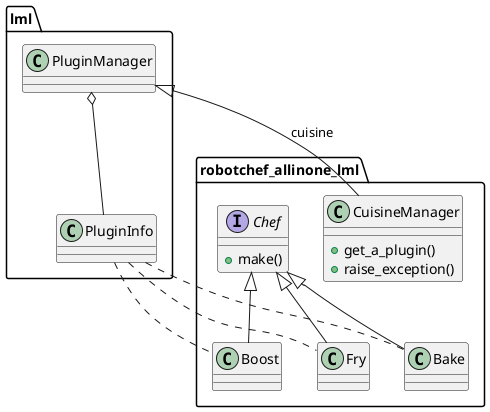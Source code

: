 @startuml

package lml {
  PluginManager o-- PluginInfo
}

package robotchef_allinone_lml {
  class CuisineManager {
  + get_a_plugin()
  + raise_exception()
  }
  interface Chef {
  + make()
  }
  PluginManager <|--  CuisineManager : cuisine
  Chef <|-- Boost
  Chef <|-- Fry
  Chef <|-- Bake
  PluginInfo .. Fry
  PluginInfo .. Bake
  PluginInfo .. Boost
}


@enduml